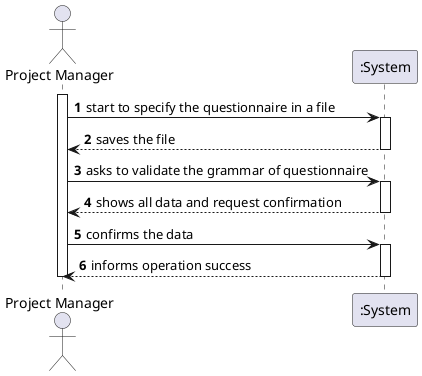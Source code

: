 @startuml
autonumber
actor "Project Manager" as PM

activate PM
PM -> ":System" : start to specify the questionnaire in a file
activate ":System"

":System" --> PM : saves the file
deactivate ":System"

PM -> ":System" : asks to validate the grammar of questionnaire
activate ":System"

":System" --> PM : shows all data and request confirmation
deactivate ":System"

PM -> ":System" : confirms the data
activate ":System"

":System" --> PM : informs operation success
deactivate ":System"

deactivate ":System"
deactivate PM

@enduml